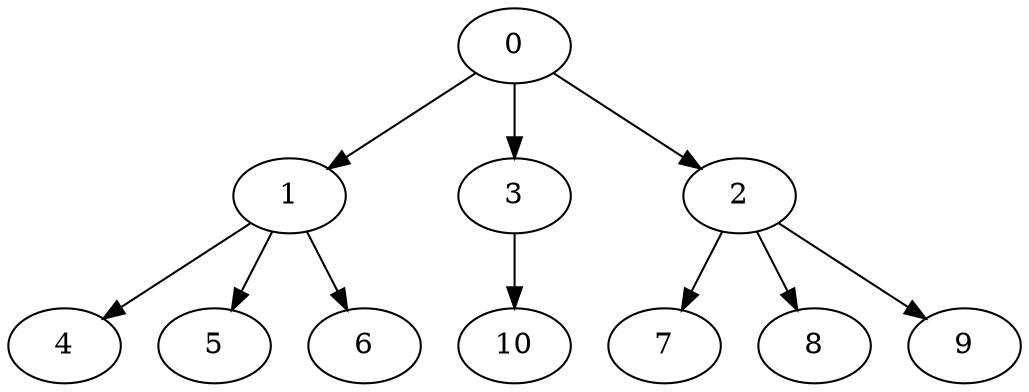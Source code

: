 digraph "outputOutTree-Balanced-MaxBf-3_Nodes_11_CCR_0.1_WeightType_Random" {
	0         [Weight=50,Start=0,Processor=1];
	1         [Weight=70,Start=50,Processor=1];
	0 -> 1    [Weight=9];
	10        [Weight=20,Start=310,Processor=1];
	3 -> 10   [Weight=4];
	2         [Weight=90,Start=57,Processor=2];
	0 -> 2    [Weight=7];
	3         [Weight=100,Start=147,Processor=2];
	0 -> 3    [Weight=4];
	4         [Weight=40,Start=220,Processor=1];
	1 -> 4    [Weight=10];
	5         [Weight=20,Start=327,Processor=2];
	1 -> 5    [Weight=7];
	6         [Weight=100,Start=120,Processor=1];
	1 -> 6    [Weight=5];
	7         [Weight=80,Start=247,Processor=2];
	2 -> 7    [Weight=5];
	8         [Weight=50,Start=260,Processor=1];
	2 -> 8    [Weight=3];
	9         [Weight=20,Start=330,Processor=1];
	2 -> 9    [Weight=10];
}
